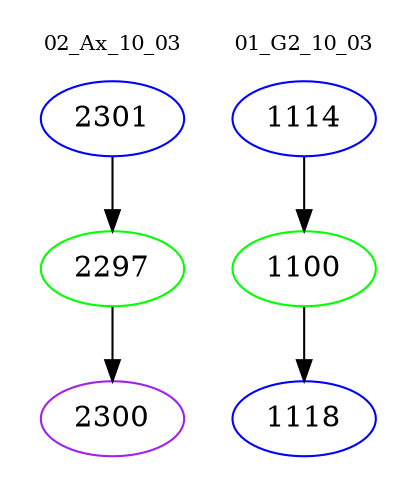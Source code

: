 digraph{
subgraph cluster_0 {
color = white
label = "02_Ax_10_03";
fontsize=10;
T0_2301 [label="2301", color="blue"]
T0_2301 -> T0_2297 [color="black"]
T0_2297 [label="2297", color="green"]
T0_2297 -> T0_2300 [color="black"]
T0_2300 [label="2300", color="purple"]
}
subgraph cluster_1 {
color = white
label = "01_G2_10_03";
fontsize=10;
T1_1114 [label="1114", color="blue"]
T1_1114 -> T1_1100 [color="black"]
T1_1100 [label="1100", color="green"]
T1_1100 -> T1_1118 [color="black"]
T1_1118 [label="1118", color="blue"]
}
}
